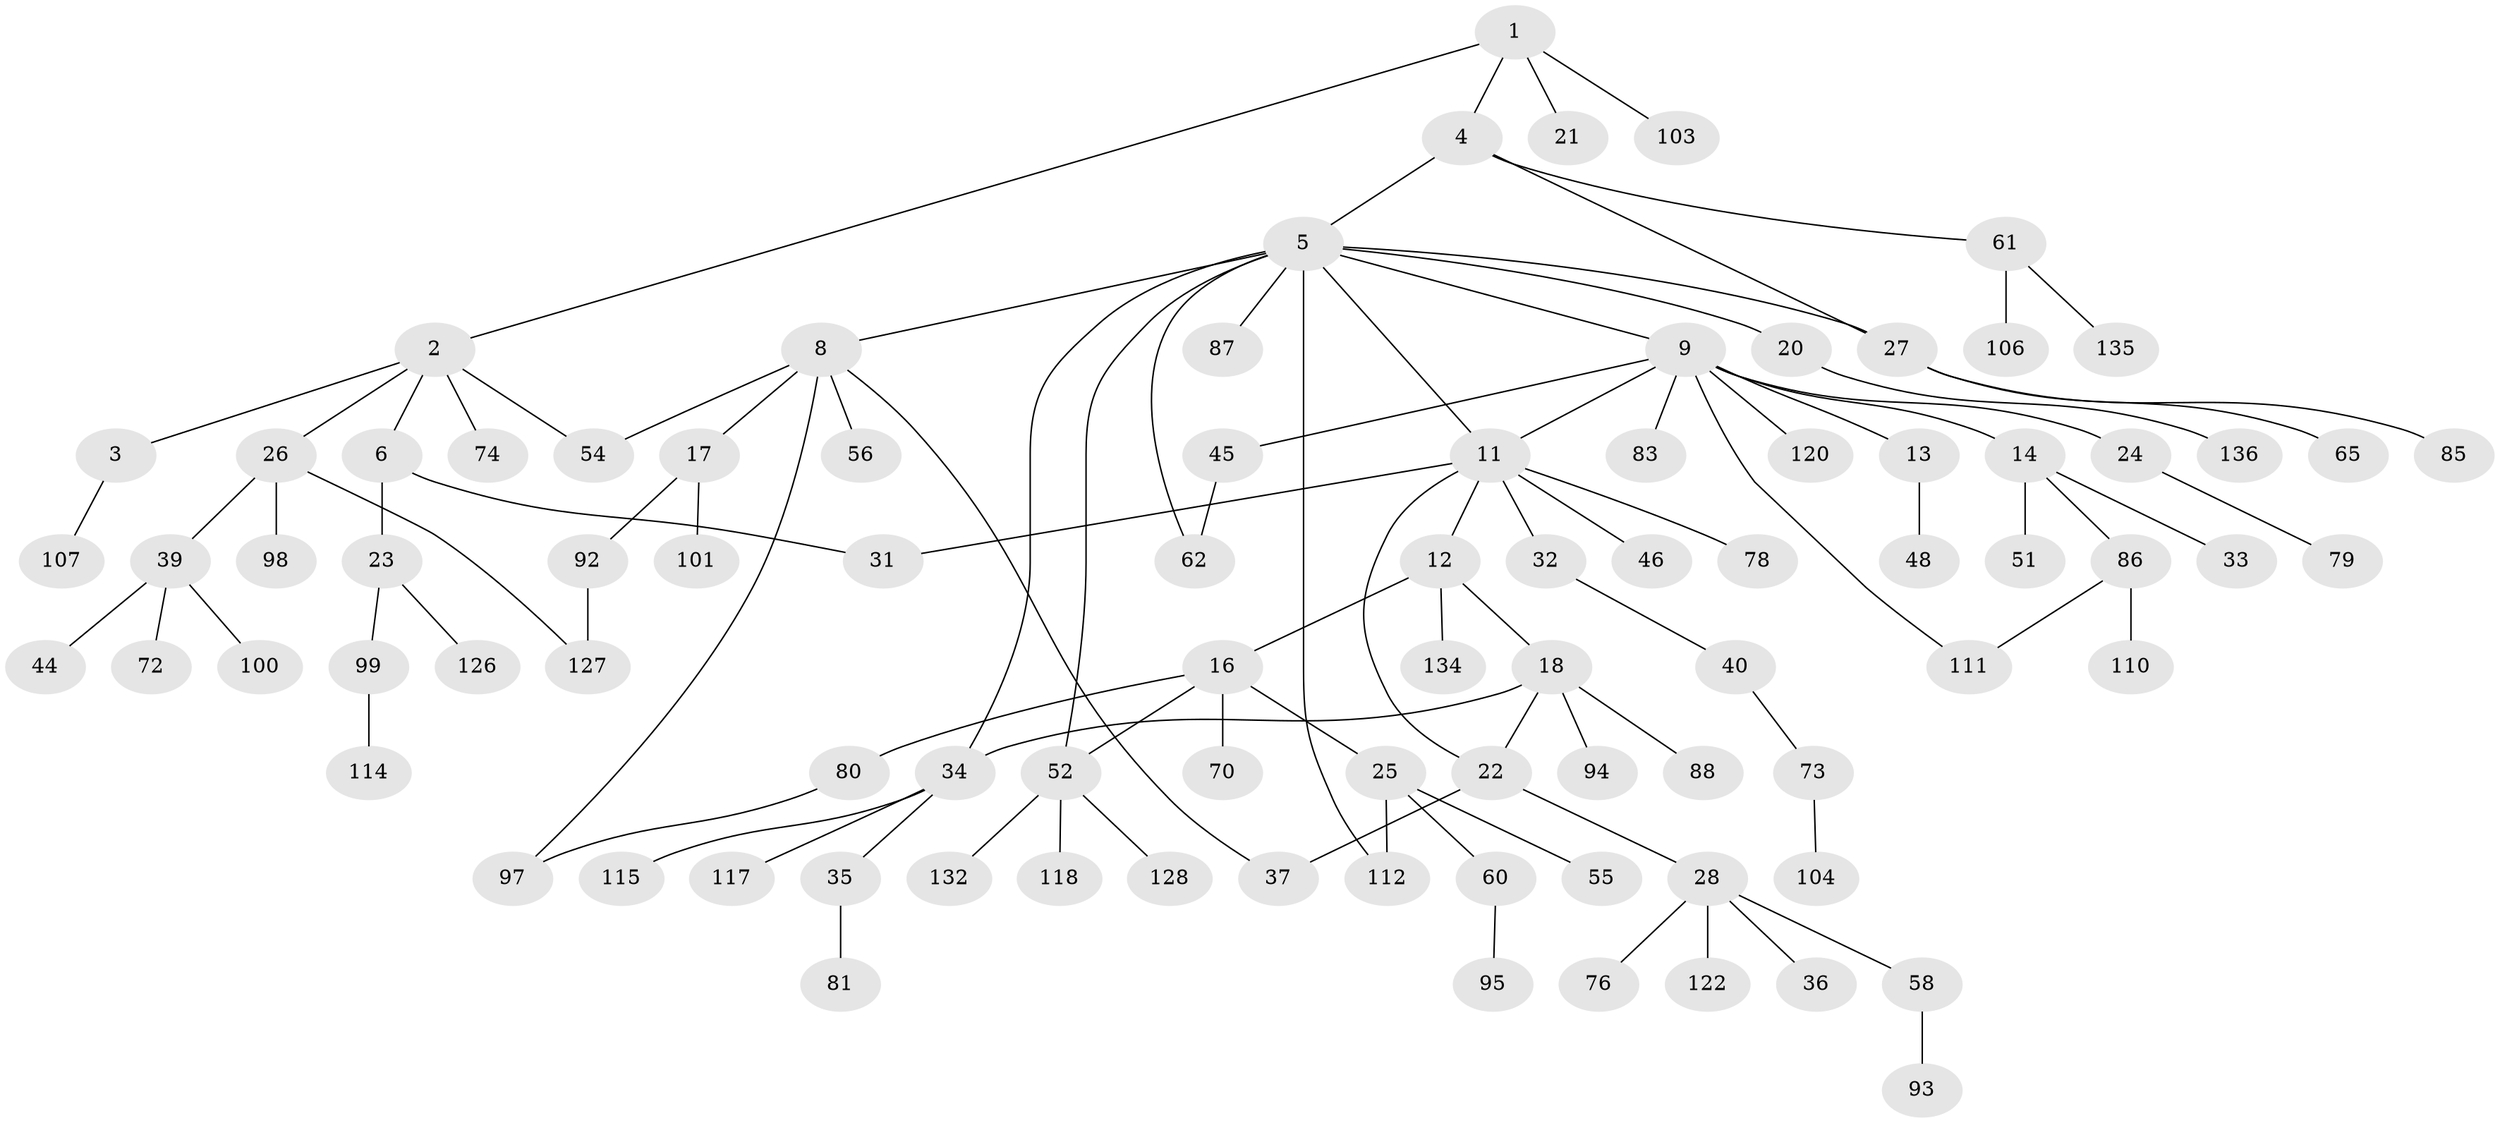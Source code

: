 // Generated by graph-tools (version 1.1) at 2025/23/03/03/25 07:23:35]
// undirected, 90 vertices, 102 edges
graph export_dot {
graph [start="1"]
  node [color=gray90,style=filled];
  1 [super="+67"];
  2 [super="+7"];
  3 [super="+96"];
  4;
  5 [super="+15"];
  6 [super="+82"];
  8 [super="+42"];
  9 [super="+10"];
  11 [super="+19"];
  12 [super="+71"];
  13 [super="+41"];
  14 [super="+30"];
  16 [super="+108"];
  17 [super="+90"];
  18 [super="+57"];
  20 [super="+29"];
  21;
  22 [super="+123"];
  23;
  24 [super="+119"];
  25 [super="+47"];
  26 [super="+66"];
  27 [super="+64"];
  28 [super="+43"];
  31 [super="+38"];
  32;
  33 [super="+75"];
  34 [super="+50"];
  35 [super="+49"];
  36;
  37;
  39 [super="+91"];
  40 [super="+59"];
  44 [super="+131"];
  45 [super="+63"];
  46;
  48;
  51 [super="+69"];
  52 [super="+53"];
  54 [super="+68"];
  55;
  56;
  58;
  60;
  61 [super="+89"];
  62;
  65 [super="+130"];
  70;
  72;
  73 [super="+102"];
  74 [super="+116"];
  76 [super="+77"];
  78 [super="+84"];
  79;
  80;
  81;
  83;
  85;
  86 [super="+121"];
  87;
  88;
  92;
  93 [super="+113"];
  94;
  95;
  97 [super="+109"];
  98;
  99 [super="+105"];
  100;
  101;
  103 [super="+133"];
  104;
  106 [super="+125"];
  107;
  110;
  111;
  112;
  114 [super="+129"];
  115 [super="+124"];
  117;
  118;
  120;
  122;
  126;
  127;
  128;
  132;
  134;
  135;
  136;
  1 -- 2;
  1 -- 4;
  1 -- 21;
  1 -- 103;
  2 -- 3;
  2 -- 6;
  2 -- 74;
  2 -- 26;
  2 -- 54;
  3 -- 107;
  4 -- 5;
  4 -- 61;
  4 -- 27;
  5 -- 8;
  5 -- 9;
  5 -- 20;
  5 -- 52;
  5 -- 62;
  5 -- 87;
  5 -- 112;
  5 -- 34;
  5 -- 27;
  5 -- 11;
  6 -- 23;
  6 -- 31;
  8 -- 17;
  8 -- 37;
  8 -- 97;
  8 -- 56;
  8 -- 54;
  9 -- 24;
  9 -- 45;
  9 -- 83;
  9 -- 111;
  9 -- 120;
  9 -- 11;
  9 -- 13;
  9 -- 14;
  11 -- 12;
  11 -- 32;
  11 -- 31;
  11 -- 22;
  11 -- 46;
  11 -- 78;
  12 -- 16;
  12 -- 18;
  12 -- 134;
  13 -- 48;
  14 -- 33;
  14 -- 51;
  14 -- 86;
  16 -- 25;
  16 -- 70;
  16 -- 80;
  16 -- 52;
  17 -- 92;
  17 -- 101;
  18 -- 22;
  18 -- 88;
  18 -- 94;
  18 -- 34;
  20 -- 136;
  22 -- 28;
  22 -- 37;
  23 -- 99;
  23 -- 126;
  24 -- 79;
  25 -- 55;
  25 -- 112;
  25 -- 60;
  26 -- 39;
  26 -- 98;
  26 -- 127;
  27 -- 85;
  27 -- 65;
  28 -- 36;
  28 -- 122;
  28 -- 58;
  28 -- 76;
  32 -- 40;
  34 -- 35;
  34 -- 115;
  34 -- 117;
  35 -- 81;
  39 -- 44;
  39 -- 72;
  39 -- 100;
  40 -- 73;
  45 -- 62;
  52 -- 128;
  52 -- 132;
  52 -- 118;
  58 -- 93;
  60 -- 95;
  61 -- 106;
  61 -- 135;
  73 -- 104;
  80 -- 97;
  86 -- 110;
  86 -- 111;
  92 -- 127;
  99 -- 114;
}
